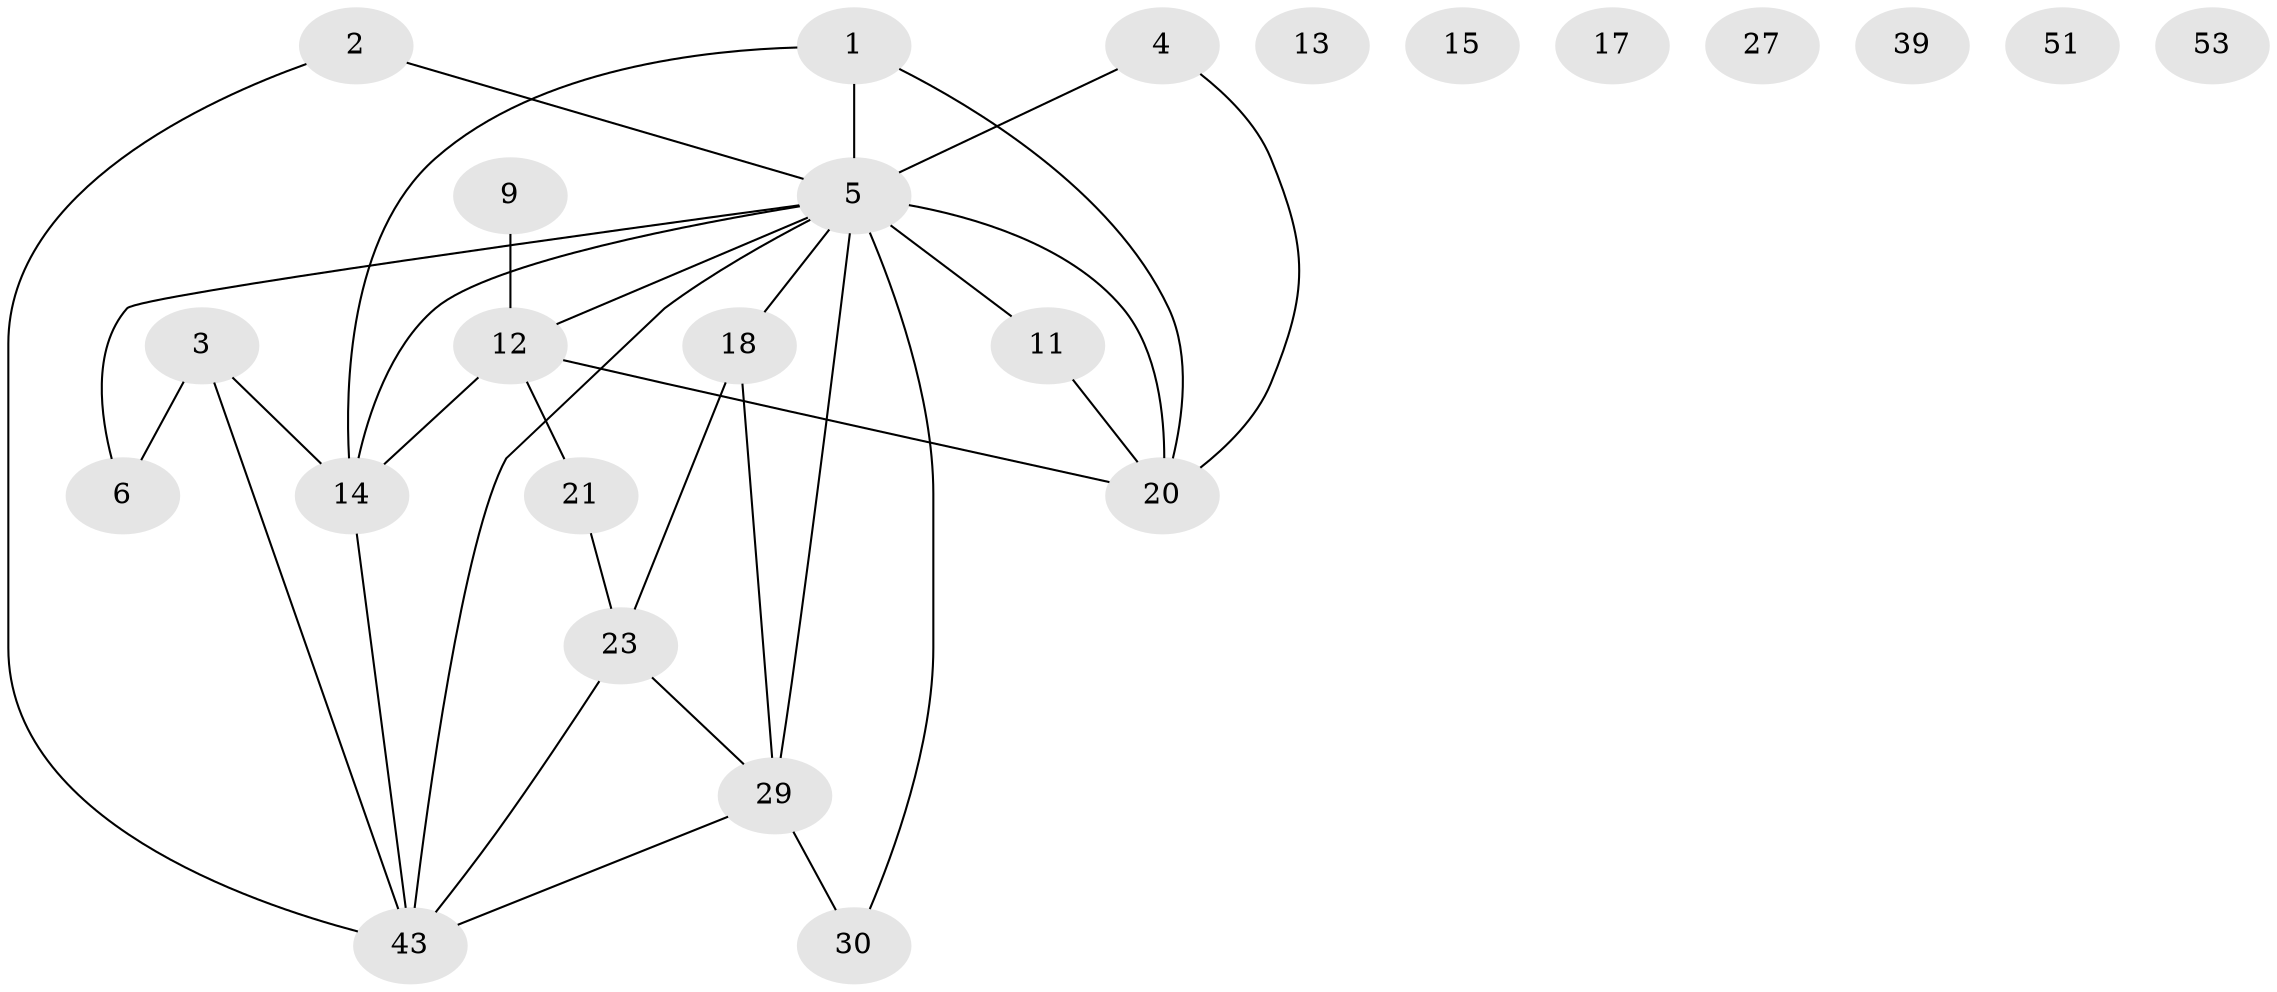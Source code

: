 // original degree distribution, {3: 0.22580645161290322, 2: 0.22580645161290322, 5: 0.11290322580645161, 1: 0.20967741935483872, 4: 0.14516129032258066, 0: 0.06451612903225806, 6: 0.016129032258064516}
// Generated by graph-tools (version 1.1) at 2025/16/03/04/25 18:16:35]
// undirected, 24 vertices, 32 edges
graph export_dot {
graph [start="1"]
  node [color=gray90,style=filled];
  1 [super="+36+16+34"];
  2 [super="+60"];
  3;
  4 [super="+7"];
  5 [super="+46+8+10"];
  6 [super="+35"];
  9 [super="+44"];
  11;
  12 [super="+37+22"];
  13;
  14 [super="+45"];
  15 [super="+42"];
  17 [super="+40"];
  18 [super="+48"];
  20 [super="+28"];
  21;
  23 [super="+31"];
  27 [super="+61"];
  29 [super="+47"];
  30;
  39;
  43 [super="+49"];
  51;
  53;
  1 -- 20;
  1 -- 5 [weight=4];
  1 -- 14;
  2 -- 43;
  2 -- 5;
  3 -- 14;
  3 -- 43;
  3 -- 6;
  4 -- 20;
  4 -- 5;
  5 -- 14;
  5 -- 20 [weight=2];
  5 -- 6;
  5 -- 43;
  5 -- 11 [weight=4];
  5 -- 12 [weight=2];
  5 -- 18 [weight=2];
  5 -- 29;
  5 -- 30;
  9 -- 12;
  11 -- 20;
  12 -- 20;
  12 -- 21;
  12 -- 14;
  14 -- 43;
  18 -- 29;
  18 -- 23;
  21 -- 23;
  23 -- 29;
  23 -- 43;
  29 -- 43;
  29 -- 30;
}
